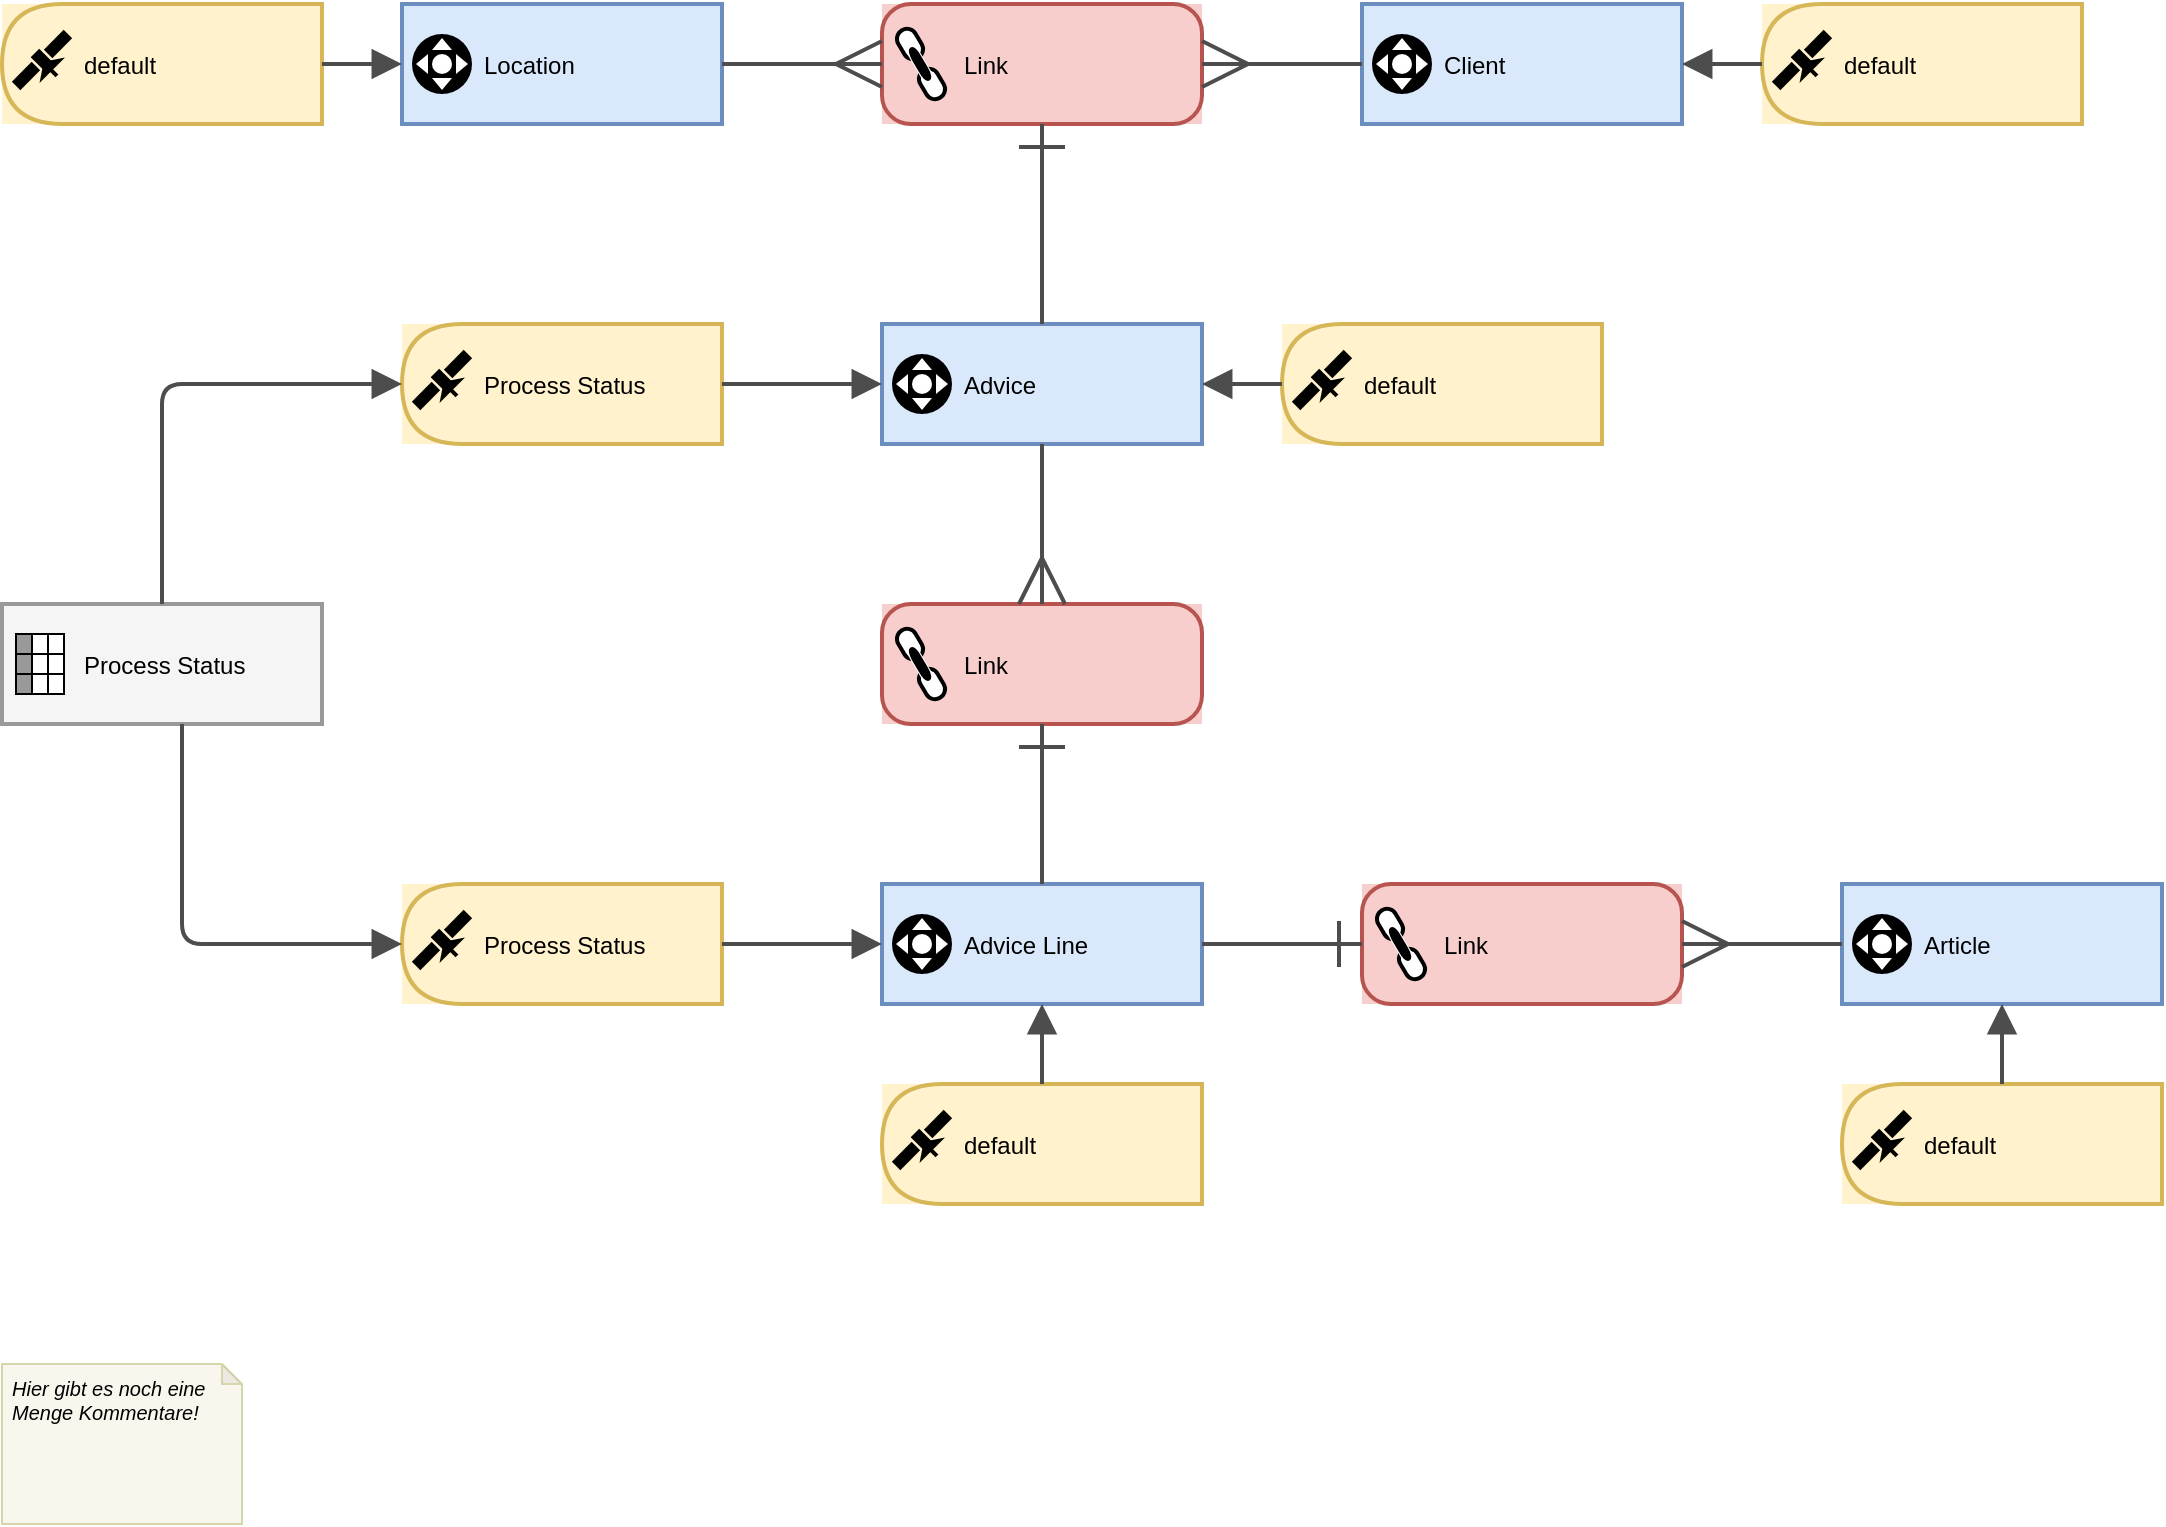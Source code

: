 <mxfile version="25.0.3">
  <diagram name="Seite-1" id="GdJKFYjglcCsdlnulnRX">
    <mxGraphModel dx="3413" dy="1394" grid="1" gridSize="10" guides="1" tooltips="1" connect="1" arrows="1" fold="1" page="1" pageScale="1" pageWidth="827" pageHeight="1169" math="0" shadow="0">
      <root>
        <mxCell id="0" />
        <mxCell id="1" parent="0" />
        <object label="default" btelligentShapeType="Satellite" btelligentLibrary="ELM" id="tnuW1UExQAtQYmTLPYoE-152">
          <mxCell style="group;verticalAlign=middle;align=left;spacingLeft=39;fillColor=#fff2cc;strokeColor=none;connectable=1;" parent="1" vertex="1" connectable="0">
            <mxGeometry x="-680" y="120" width="160" height="60" as="geometry" />
          </mxCell>
        </object>
        <object label="" ELM="Satellite" id="tnuW1UExQAtQYmTLPYoE-153">
          <mxCell style="shape=delay;whiteSpace=wrap;html=1;rotation=-180;fillColor=none;strokeColor=#d6b656;backgroundOutline=0;connectable=0;noLabel=1;fillOpacity=100;strokeWidth=2;editable=0;" parent="tnuW1UExQAtQYmTLPYoE-152" vertex="1">
            <mxGeometry width="160" height="60" as="geometry" />
          </mxCell>
        </object>
        <mxCell id="tnuW1UExQAtQYmTLPYoE-154" value="" style="group;rotation=-45;movable=0;resizable=0;rotatable=0;deletable=0;editable=0;locked=1;connectable=0;" parent="tnuW1UExQAtQYmTLPYoE-152" vertex="1" connectable="0">
          <mxGeometry x="4" y="22" width="36" height="16" as="geometry" />
        </mxCell>
        <mxCell id="tnuW1UExQAtQYmTLPYoE-155" value="" style="rounded=0;whiteSpace=wrap;html=1;strokeColor=none;fillColor=#000000;rotation=-45;movable=0;resizable=0;rotatable=0;deletable=0;editable=0;locked=1;connectable=0;" parent="tnuW1UExQAtQYmTLPYoE-154" vertex="1">
          <mxGeometry x="13" y="1" width="6" height="10" as="geometry" />
        </mxCell>
        <mxCell id="tnuW1UExQAtQYmTLPYoE-156" value="" style="rounded=0;whiteSpace=wrap;html=1;strokeColor=none;fillColor=#000000;rotation=-45;movable=0;resizable=0;rotatable=0;deletable=0;editable=0;locked=1;connectable=0;" parent="tnuW1UExQAtQYmTLPYoE-154" vertex="1">
          <mxGeometry x="17" y="-5" width="14" height="6" as="geometry" />
        </mxCell>
        <mxCell id="tnuW1UExQAtQYmTLPYoE-157" value="" style="rounded=0;whiteSpace=wrap;html=1;strokeColor=none;fillColor=#000000;rotation=-45;movable=0;resizable=0;rotatable=0;deletable=0;editable=0;locked=1;connectable=0;" parent="tnuW1UExQAtQYmTLPYoE-154" vertex="1">
          <mxGeometry x="1" y="11" width="14" height="6" as="geometry" />
        </mxCell>
        <mxCell id="tnuW1UExQAtQYmTLPYoE-158" value="" style="triangle;whiteSpace=wrap;html=1;strokeColor=none;fillColor=#000000;rotation=-135;movable=0;resizable=0;rotatable=0;deletable=0;editable=0;locked=1;connectable=0;" parent="tnuW1UExQAtQYmTLPYoE-154" vertex="1">
          <mxGeometry x="16" width="6" height="18" as="geometry" />
        </mxCell>
        <mxCell id="tnuW1UExQAtQYmTLPYoE-159" value="" style="rounded=0;whiteSpace=wrap;html=1;strokeColor=none;fillColor=#000000;rotation=-45;movable=0;resizable=0;rotatable=0;deletable=0;editable=0;locked=1;connectable=0;" parent="tnuW1UExQAtQYmTLPYoE-154" vertex="1">
          <mxGeometry x="20" y="8" width="2" height="7" as="geometry" />
        </mxCell>
        <object label="Location" btelligentShapeType="Hub" btelligentLibrary="ELM" id="tnuW1UExQAtQYmTLPYoE-160">
          <mxCell style="group;verticalAlign=middle;align=left;spacingLeft=39;fillColor=#dae8fc;strokeColor=#6c8ebf;connectable=1;" parent="1" vertex="1" connectable="0">
            <mxGeometry x="-480" y="120" width="160" height="60" as="geometry" />
          </mxCell>
        </object>
        <object label="" ELM="Hub" id="tnuW1UExQAtQYmTLPYoE-161">
          <mxCell style="rounded=0;whiteSpace=wrap;html=1;fillColor=none;strokeColor=#6c8ebf;strokeWidth=2;connectable=0;noLabel=1;editable=0;" parent="tnuW1UExQAtQYmTLPYoE-160" vertex="1">
            <mxGeometry width="160" height="60" as="geometry" />
          </mxCell>
        </object>
        <mxCell id="tnuW1UExQAtQYmTLPYoE-162" value="" style="group;movable=0;resizable=0;rotatable=0;deletable=0;editable=0;locked=1;connectable=0;" parent="tnuW1UExQAtQYmTLPYoE-160" vertex="1" connectable="0">
          <mxGeometry x="5" y="15" width="30" height="30" as="geometry" />
        </mxCell>
        <mxCell id="tnuW1UExQAtQYmTLPYoE-163" value="" style="verticalLabelPosition=bottom;verticalAlign=top;html=1;shape=mxgraph.flowchart.on-page_reference;strokeColor=none;fillColor=#000000;movable=0;resizable=0;rotatable=0;deletable=0;editable=0;locked=1;connectable=0;" parent="tnuW1UExQAtQYmTLPYoE-162" vertex="1">
          <mxGeometry width="30" height="30" as="geometry" />
        </mxCell>
        <mxCell id="tnuW1UExQAtQYmTLPYoE-164" value="" style="verticalLabelPosition=bottom;verticalAlign=top;html=1;shape=mxgraph.flowchart.on-page_reference;strokeColor=none;fillColor=#FFFFFF;movable=0;resizable=0;rotatable=0;deletable=0;editable=0;locked=1;connectable=0;" parent="tnuW1UExQAtQYmTLPYoE-162" vertex="1">
          <mxGeometry x="10" y="10" width="10" height="10" as="geometry" />
        </mxCell>
        <mxCell id="tnuW1UExQAtQYmTLPYoE-165" value="" style="triangle;whiteSpace=wrap;html=1;strokeColor=none;rounded=0;movable=0;resizable=0;rotatable=0;deletable=0;editable=0;locked=1;connectable=0;" parent="tnuW1UExQAtQYmTLPYoE-162" vertex="1">
          <mxGeometry x="22" y="10" width="6" height="10" as="geometry" />
        </mxCell>
        <mxCell id="tnuW1UExQAtQYmTLPYoE-166" value="" style="triangle;whiteSpace=wrap;html=1;rounded=0;rotation=-180;strokeColor=none;movable=0;resizable=0;rotatable=0;deletable=0;editable=0;locked=1;connectable=0;" parent="tnuW1UExQAtQYmTLPYoE-162" vertex="1">
          <mxGeometry x="2" y="10" width="6" height="10" as="geometry" />
        </mxCell>
        <mxCell id="tnuW1UExQAtQYmTLPYoE-167" value="" style="triangle;whiteSpace=wrap;html=1;rounded=0;rotation=90;strokeColor=none;movable=0;resizable=0;rotatable=0;deletable=0;editable=0;locked=1;connectable=0;" parent="tnuW1UExQAtQYmTLPYoE-162" vertex="1">
          <mxGeometry x="12" y="20" width="6" height="10" as="geometry" />
        </mxCell>
        <mxCell id="tnuW1UExQAtQYmTLPYoE-168" value="" style="triangle;whiteSpace=wrap;html=1;rounded=0;rotation=-90;strokeColor=none;movable=0;resizable=0;rotatable=0;deletable=0;editable=0;locked=1;connectable=0;" parent="tnuW1UExQAtQYmTLPYoE-162" vertex="1">
          <mxGeometry x="12" width="6" height="10" as="geometry" />
        </mxCell>
        <UserObject label="" btelligentShapeType="Sat-to-Hub" btelligentLibrary="ELM" id="tnuW1UExQAtQYmTLPYoE-169">
          <mxCell style="vsdxID=5;startArrow=none;endArrow=block;startSize=10;endSize=10;strokeColor=#4D4D4D;spacingTop=2;spacingBottom=2;spacingLeft=2;spacingRight=2;verticalAlign=middle;html=1;labelBackgroundColor=#FFFFFF;rounded=1;jumpStyle=arc;startFill=0;endFill=1;fontStyle=2;labelBorderColor=none;edgeStyle=orthogonalEdgeStyle;strokeWidth=2;" parent="1" source="tnuW1UExQAtQYmTLPYoE-152" target="tnuW1UExQAtQYmTLPYoE-160" edge="1">
            <mxGeometry relative="1" as="geometry">
              <mxPoint x="-270" y="80" as="sourcePoint" />
              <mxPoint x="-230" y="80" as="targetPoint" />
              <mxPoint as="offset" />
            </mxGeometry>
          </mxCell>
        </UserObject>
        <object label="default" btelligentShapeType="Satellite" btelligentLibrary="ELM" id="tnuW1UExQAtQYmTLPYoE-170">
          <mxCell style="group;verticalAlign=middle;align=left;spacingLeft=39;fillColor=#fff2cc;strokeColor=none;connectable=1;" parent="1" vertex="1" connectable="0">
            <mxGeometry x="200" y="120" width="160" height="60" as="geometry" />
          </mxCell>
        </object>
        <object label="" ELM="Satellite" id="tnuW1UExQAtQYmTLPYoE-171">
          <mxCell style="shape=delay;whiteSpace=wrap;html=1;rotation=-180;fillColor=none;strokeColor=#d6b656;backgroundOutline=0;connectable=0;noLabel=1;fillOpacity=100;strokeWidth=2;editable=0;" parent="tnuW1UExQAtQYmTLPYoE-170" vertex="1">
            <mxGeometry width="160" height="60" as="geometry" />
          </mxCell>
        </object>
        <mxCell id="tnuW1UExQAtQYmTLPYoE-172" value="" style="group;rotation=-45;movable=0;resizable=0;rotatable=0;deletable=0;editable=0;locked=1;connectable=0;" parent="tnuW1UExQAtQYmTLPYoE-170" vertex="1" connectable="0">
          <mxGeometry x="4" y="22" width="36" height="16" as="geometry" />
        </mxCell>
        <mxCell id="tnuW1UExQAtQYmTLPYoE-173" value="" style="rounded=0;whiteSpace=wrap;html=1;strokeColor=none;fillColor=#000000;rotation=-45;movable=0;resizable=0;rotatable=0;deletable=0;editable=0;locked=1;connectable=0;" parent="tnuW1UExQAtQYmTLPYoE-172" vertex="1">
          <mxGeometry x="13" y="1" width="6" height="10" as="geometry" />
        </mxCell>
        <mxCell id="tnuW1UExQAtQYmTLPYoE-174" value="" style="rounded=0;whiteSpace=wrap;html=1;strokeColor=none;fillColor=#000000;rotation=-45;movable=0;resizable=0;rotatable=0;deletable=0;editable=0;locked=1;connectable=0;" parent="tnuW1UExQAtQYmTLPYoE-172" vertex="1">
          <mxGeometry x="17" y="-5" width="14" height="6" as="geometry" />
        </mxCell>
        <mxCell id="tnuW1UExQAtQYmTLPYoE-175" value="" style="rounded=0;whiteSpace=wrap;html=1;strokeColor=none;fillColor=#000000;rotation=-45;movable=0;resizable=0;rotatable=0;deletable=0;editable=0;locked=1;connectable=0;" parent="tnuW1UExQAtQYmTLPYoE-172" vertex="1">
          <mxGeometry x="1" y="11" width="14" height="6" as="geometry" />
        </mxCell>
        <mxCell id="tnuW1UExQAtQYmTLPYoE-176" value="" style="triangle;whiteSpace=wrap;html=1;strokeColor=none;fillColor=#000000;rotation=-135;movable=0;resizable=0;rotatable=0;deletable=0;editable=0;locked=1;connectable=0;" parent="tnuW1UExQAtQYmTLPYoE-172" vertex="1">
          <mxGeometry x="16" width="6" height="18" as="geometry" />
        </mxCell>
        <mxCell id="tnuW1UExQAtQYmTLPYoE-177" value="" style="rounded=0;whiteSpace=wrap;html=1;strokeColor=none;fillColor=#000000;rotation=-45;movable=0;resizable=0;rotatable=0;deletable=0;editable=0;locked=1;connectable=0;" parent="tnuW1UExQAtQYmTLPYoE-172" vertex="1">
          <mxGeometry x="20" y="8" width="2" height="7" as="geometry" />
        </mxCell>
        <object label="Client" btelligentShapeType="Hub" btelligentLibrary="ELM" id="tnuW1UExQAtQYmTLPYoE-178">
          <mxCell style="group;verticalAlign=middle;align=left;spacingLeft=39;fillColor=#dae8fc;strokeColor=#6c8ebf;connectable=1;" parent="1" vertex="1" connectable="0">
            <mxGeometry y="120" width="160" height="60" as="geometry" />
          </mxCell>
        </object>
        <object label="" ELM="Hub" id="tnuW1UExQAtQYmTLPYoE-179">
          <mxCell style="rounded=0;whiteSpace=wrap;html=1;fillColor=none;strokeColor=#6c8ebf;strokeWidth=2;connectable=0;noLabel=1;editable=0;" parent="tnuW1UExQAtQYmTLPYoE-178" vertex="1">
            <mxGeometry width="160" height="60" as="geometry" />
          </mxCell>
        </object>
        <mxCell id="tnuW1UExQAtQYmTLPYoE-180" value="" style="group;movable=0;resizable=0;rotatable=0;deletable=0;editable=0;locked=1;connectable=0;" parent="tnuW1UExQAtQYmTLPYoE-178" vertex="1" connectable="0">
          <mxGeometry x="5" y="15" width="30" height="30" as="geometry" />
        </mxCell>
        <mxCell id="tnuW1UExQAtQYmTLPYoE-181" value="" style="verticalLabelPosition=bottom;verticalAlign=top;html=1;shape=mxgraph.flowchart.on-page_reference;strokeColor=none;fillColor=#000000;movable=0;resizable=0;rotatable=0;deletable=0;editable=0;locked=1;connectable=0;" parent="tnuW1UExQAtQYmTLPYoE-180" vertex="1">
          <mxGeometry width="30" height="30" as="geometry" />
        </mxCell>
        <mxCell id="tnuW1UExQAtQYmTLPYoE-182" value="" style="verticalLabelPosition=bottom;verticalAlign=top;html=1;shape=mxgraph.flowchart.on-page_reference;strokeColor=none;fillColor=#FFFFFF;movable=0;resizable=0;rotatable=0;deletable=0;editable=0;locked=1;connectable=0;" parent="tnuW1UExQAtQYmTLPYoE-180" vertex="1">
          <mxGeometry x="10" y="10" width="10" height="10" as="geometry" />
        </mxCell>
        <mxCell id="tnuW1UExQAtQYmTLPYoE-183" value="" style="triangle;whiteSpace=wrap;html=1;strokeColor=none;rounded=0;movable=0;resizable=0;rotatable=0;deletable=0;editable=0;locked=1;connectable=0;" parent="tnuW1UExQAtQYmTLPYoE-180" vertex="1">
          <mxGeometry x="22" y="10" width="6" height="10" as="geometry" />
        </mxCell>
        <mxCell id="tnuW1UExQAtQYmTLPYoE-184" value="" style="triangle;whiteSpace=wrap;html=1;rounded=0;rotation=-180;strokeColor=none;movable=0;resizable=0;rotatable=0;deletable=0;editable=0;locked=1;connectable=0;" parent="tnuW1UExQAtQYmTLPYoE-180" vertex="1">
          <mxGeometry x="2" y="10" width="6" height="10" as="geometry" />
        </mxCell>
        <mxCell id="tnuW1UExQAtQYmTLPYoE-185" value="" style="triangle;whiteSpace=wrap;html=1;rounded=0;rotation=90;strokeColor=none;movable=0;resizable=0;rotatable=0;deletable=0;editable=0;locked=1;connectable=0;" parent="tnuW1UExQAtQYmTLPYoE-180" vertex="1">
          <mxGeometry x="12" y="20" width="6" height="10" as="geometry" />
        </mxCell>
        <mxCell id="tnuW1UExQAtQYmTLPYoE-186" value="" style="triangle;whiteSpace=wrap;html=1;rounded=0;rotation=-90;strokeColor=none;movable=0;resizable=0;rotatable=0;deletable=0;editable=0;locked=1;connectable=0;" parent="tnuW1UExQAtQYmTLPYoE-180" vertex="1">
          <mxGeometry x="12" width="6" height="10" as="geometry" />
        </mxCell>
        <UserObject label="" btelligentShapeType="Sat-to-Hub" btelligentLibrary="ELM" id="tnuW1UExQAtQYmTLPYoE-187">
          <mxCell style="vsdxID=5;startArrow=none;endArrow=block;startSize=10;endSize=10;strokeColor=#4D4D4D;spacingTop=2;spacingBottom=2;spacingLeft=2;spacingRight=2;verticalAlign=middle;html=1;labelBackgroundColor=#FFFFFF;rounded=1;jumpStyle=arc;startFill=0;endFill=1;fontStyle=2;labelBorderColor=none;edgeStyle=orthogonalEdgeStyle;strokeWidth=2;" parent="1" source="tnuW1UExQAtQYmTLPYoE-170" target="tnuW1UExQAtQYmTLPYoE-178" edge="1">
            <mxGeometry relative="1" as="geometry">
              <mxPoint x="210" y="80" as="sourcePoint" />
              <mxPoint x="250" y="80" as="targetPoint" />
              <mxPoint as="offset" />
            </mxGeometry>
          </mxCell>
        </UserObject>
        <object label="Link" btelligentShapeType="Link" btelligentLibrary="ELM" id="tnuW1UExQAtQYmTLPYoE-188">
          <mxCell style="group;verticalAlign=middle;align=left;spacingLeft=39;fillColor=#f8cecc;strokeColor=none;connectable=1;" parent="1" vertex="1" connectable="0">
            <mxGeometry x="-240" y="120" width="160" height="60" as="geometry" />
          </mxCell>
        </object>
        <object label="" ELM="Link" id="tnuW1UExQAtQYmTLPYoE-189">
          <mxCell style="rounded=1;whiteSpace=wrap;html=1;fillColor=none;strokeColor=#b85450;strokeWidth=2;arcSize=24;noLabel=1;connectable=0;editable=0;" parent="tnuW1UExQAtQYmTLPYoE-188" vertex="1">
            <mxGeometry width="160" height="60" as="geometry" />
          </mxCell>
        </object>
        <mxCell id="tnuW1UExQAtQYmTLPYoE-190" value="" style="group;rotation=60;movable=0;resizable=0;rotatable=0;deletable=0;editable=0;locked=1;connectable=0;" parent="tnuW1UExQAtQYmTLPYoE-188" vertex="1" connectable="0">
          <mxGeometry y="25" width="38" height="10" as="geometry" />
        </mxCell>
        <mxCell id="tnuW1UExQAtQYmTLPYoE-191" value="" style="strokeWidth=2;html=1;shape=mxgraph.flowchart.terminator;whiteSpace=wrap;rotation=60;movable=0;resizable=0;rotatable=0;deletable=0;editable=0;locked=1;connectable=0;" parent="tnuW1UExQAtQYmTLPYoE-190" vertex="1">
          <mxGeometry x="6" y="-10" width="16" height="10" as="geometry" />
        </mxCell>
        <mxCell id="tnuW1UExQAtQYmTLPYoE-192" value="" style="strokeWidth=2;html=1;shape=mxgraph.flowchart.terminator;whiteSpace=wrap;rotation=60;movable=0;resizable=0;rotatable=0;deletable=0;editable=0;locked=1;connectable=0;" parent="tnuW1UExQAtQYmTLPYoE-190" vertex="1">
          <mxGeometry x="17" y="10" width="16" height="10" as="geometry" />
        </mxCell>
        <mxCell id="tnuW1UExQAtQYmTLPYoE-193" value="" style="verticalLabelPosition=bottom;verticalAlign=top;html=1;shape=mxgraph.basic.rect;fillColor2=none;strokeWidth=1;size=20;indent=5;fillColor=#FFFFFF;strokeColor=none;rotation=60;movable=0;resizable=0;rotatable=0;deletable=0;editable=0;locked=1;connectable=0;" parent="tnuW1UExQAtQYmTLPYoE-190" vertex="1">
          <mxGeometry x="9" y="2" width="20" height="6" as="geometry" />
        </mxCell>
        <mxCell id="tnuW1UExQAtQYmTLPYoE-194" value="" style="strokeWidth=3;html=1;shape=mxgraph.flowchart.terminator;whiteSpace=wrap;rotation=60;movable=0;resizable=0;rotatable=0;deletable=0;editable=0;locked=1;connectable=0;" parent="tnuW1UExQAtQYmTLPYoE-190" vertex="1">
          <mxGeometry x="11" y="4" width="16" height="2" as="geometry" />
        </mxCell>
        <object label="default" btelligentShapeType="Satellite" btelligentLibrary="ELM" id="tnuW1UExQAtQYmTLPYoE-195">
          <mxCell style="group;verticalAlign=middle;align=left;spacingLeft=39;fillColor=#fff2cc;strokeColor=none;connectable=1;" parent="1" vertex="1" connectable="0">
            <mxGeometry x="-40" y="280" width="160" height="60" as="geometry" />
          </mxCell>
        </object>
        <object label="" ELM="Satellite" id="tnuW1UExQAtQYmTLPYoE-196">
          <mxCell style="shape=delay;whiteSpace=wrap;html=1;rotation=-180;fillColor=none;strokeColor=#d6b656;backgroundOutline=0;connectable=0;noLabel=1;fillOpacity=100;strokeWidth=2;editable=0;" parent="tnuW1UExQAtQYmTLPYoE-195" vertex="1">
            <mxGeometry width="160" height="60" as="geometry" />
          </mxCell>
        </object>
        <mxCell id="tnuW1UExQAtQYmTLPYoE-197" value="" style="group;rotation=-45;movable=0;resizable=0;rotatable=0;deletable=0;editable=0;locked=1;connectable=0;" parent="tnuW1UExQAtQYmTLPYoE-195" vertex="1" connectable="0">
          <mxGeometry x="4" y="22" width="36" height="16" as="geometry" />
        </mxCell>
        <mxCell id="tnuW1UExQAtQYmTLPYoE-198" value="" style="rounded=0;whiteSpace=wrap;html=1;strokeColor=none;fillColor=#000000;rotation=-45;movable=0;resizable=0;rotatable=0;deletable=0;editable=0;locked=1;connectable=0;" parent="tnuW1UExQAtQYmTLPYoE-197" vertex="1">
          <mxGeometry x="13" y="1" width="6" height="10" as="geometry" />
        </mxCell>
        <mxCell id="tnuW1UExQAtQYmTLPYoE-199" value="" style="rounded=0;whiteSpace=wrap;html=1;strokeColor=none;fillColor=#000000;rotation=-45;movable=0;resizable=0;rotatable=0;deletable=0;editable=0;locked=1;connectable=0;" parent="tnuW1UExQAtQYmTLPYoE-197" vertex="1">
          <mxGeometry x="17" y="-5" width="14" height="6" as="geometry" />
        </mxCell>
        <mxCell id="tnuW1UExQAtQYmTLPYoE-200" value="" style="rounded=0;whiteSpace=wrap;html=1;strokeColor=none;fillColor=#000000;rotation=-45;movable=0;resizable=0;rotatable=0;deletable=0;editable=0;locked=1;connectable=0;" parent="tnuW1UExQAtQYmTLPYoE-197" vertex="1">
          <mxGeometry x="1" y="11" width="14" height="6" as="geometry" />
        </mxCell>
        <mxCell id="tnuW1UExQAtQYmTLPYoE-201" value="" style="triangle;whiteSpace=wrap;html=1;strokeColor=none;fillColor=#000000;rotation=-135;movable=0;resizable=0;rotatable=0;deletable=0;editable=0;locked=1;connectable=0;" parent="tnuW1UExQAtQYmTLPYoE-197" vertex="1">
          <mxGeometry x="16" width="6" height="18" as="geometry" />
        </mxCell>
        <mxCell id="tnuW1UExQAtQYmTLPYoE-202" value="" style="rounded=0;whiteSpace=wrap;html=1;strokeColor=none;fillColor=#000000;rotation=-45;movable=0;resizable=0;rotatable=0;deletable=0;editable=0;locked=1;connectable=0;" parent="tnuW1UExQAtQYmTLPYoE-197" vertex="1">
          <mxGeometry x="20" y="8" width="2" height="7" as="geometry" />
        </mxCell>
        <object label="Advice" btelligentShapeType="Hub" btelligentLibrary="ELM" id="tnuW1UExQAtQYmTLPYoE-203">
          <mxCell style="group;verticalAlign=middle;align=left;spacingLeft=39;fillColor=#dae8fc;strokeColor=#6c8ebf;connectable=1;" parent="1" vertex="1" connectable="0">
            <mxGeometry x="-240" y="280" width="160" height="60" as="geometry" />
          </mxCell>
        </object>
        <object label="" ELM="Hub" id="tnuW1UExQAtQYmTLPYoE-204">
          <mxCell style="rounded=0;whiteSpace=wrap;html=1;fillColor=none;strokeColor=#6c8ebf;strokeWidth=2;connectable=0;noLabel=1;editable=0;" parent="tnuW1UExQAtQYmTLPYoE-203" vertex="1">
            <mxGeometry width="160" height="60" as="geometry" />
          </mxCell>
        </object>
        <mxCell id="tnuW1UExQAtQYmTLPYoE-205" value="" style="group;movable=0;resizable=0;rotatable=0;deletable=0;editable=0;locked=1;connectable=0;" parent="tnuW1UExQAtQYmTLPYoE-203" vertex="1" connectable="0">
          <mxGeometry x="5" y="15" width="30" height="30" as="geometry" />
        </mxCell>
        <mxCell id="tnuW1UExQAtQYmTLPYoE-206" value="" style="verticalLabelPosition=bottom;verticalAlign=top;html=1;shape=mxgraph.flowchart.on-page_reference;strokeColor=none;fillColor=#000000;movable=0;resizable=0;rotatable=0;deletable=0;editable=0;locked=1;connectable=0;" parent="tnuW1UExQAtQYmTLPYoE-205" vertex="1">
          <mxGeometry width="30" height="30" as="geometry" />
        </mxCell>
        <mxCell id="tnuW1UExQAtQYmTLPYoE-207" value="" style="verticalLabelPosition=bottom;verticalAlign=top;html=1;shape=mxgraph.flowchart.on-page_reference;strokeColor=none;fillColor=#FFFFFF;movable=0;resizable=0;rotatable=0;deletable=0;editable=0;locked=1;connectable=0;" parent="tnuW1UExQAtQYmTLPYoE-205" vertex="1">
          <mxGeometry x="10" y="10" width="10" height="10" as="geometry" />
        </mxCell>
        <mxCell id="tnuW1UExQAtQYmTLPYoE-208" value="" style="triangle;whiteSpace=wrap;html=1;strokeColor=none;rounded=0;movable=0;resizable=0;rotatable=0;deletable=0;editable=0;locked=1;connectable=0;" parent="tnuW1UExQAtQYmTLPYoE-205" vertex="1">
          <mxGeometry x="22" y="10" width="6" height="10" as="geometry" />
        </mxCell>
        <mxCell id="tnuW1UExQAtQYmTLPYoE-209" value="" style="triangle;whiteSpace=wrap;html=1;rounded=0;rotation=-180;strokeColor=none;movable=0;resizable=0;rotatable=0;deletable=0;editable=0;locked=1;connectable=0;" parent="tnuW1UExQAtQYmTLPYoE-205" vertex="1">
          <mxGeometry x="2" y="10" width="6" height="10" as="geometry" />
        </mxCell>
        <mxCell id="tnuW1UExQAtQYmTLPYoE-210" value="" style="triangle;whiteSpace=wrap;html=1;rounded=0;rotation=90;strokeColor=none;movable=0;resizable=0;rotatable=0;deletable=0;editable=0;locked=1;connectable=0;" parent="tnuW1UExQAtQYmTLPYoE-205" vertex="1">
          <mxGeometry x="12" y="20" width="6" height="10" as="geometry" />
        </mxCell>
        <mxCell id="tnuW1UExQAtQYmTLPYoE-211" value="" style="triangle;whiteSpace=wrap;html=1;rounded=0;rotation=-90;strokeColor=none;movable=0;resizable=0;rotatable=0;deletable=0;editable=0;locked=1;connectable=0;" parent="tnuW1UExQAtQYmTLPYoE-205" vertex="1">
          <mxGeometry x="12" width="6" height="10" as="geometry" />
        </mxCell>
        <UserObject label="" btelligentShapeType="Sat-to-Hub" btelligentLibrary="ELM" id="tnuW1UExQAtQYmTLPYoE-212">
          <mxCell style="vsdxID=5;startArrow=none;endArrow=block;startSize=10;endSize=10;strokeColor=#4D4D4D;spacingTop=2;spacingBottom=2;spacingLeft=2;spacingRight=2;verticalAlign=middle;html=1;labelBackgroundColor=#FFFFFF;rounded=1;jumpStyle=arc;startFill=0;endFill=1;fontStyle=2;labelBorderColor=none;edgeStyle=orthogonalEdgeStyle;strokeWidth=2;" parent="1" source="tnuW1UExQAtQYmTLPYoE-195" target="tnuW1UExQAtQYmTLPYoE-203" edge="1">
            <mxGeometry relative="1" as="geometry">
              <mxPoint x="-30" y="240" as="sourcePoint" />
              <mxPoint x="10" y="240" as="targetPoint" />
              <mxPoint as="offset" />
            </mxGeometry>
          </mxCell>
        </UserObject>
        <object label="" btelligentShapeType="Hub-to-Link-1" btelligentLibrary="ELM" id="tnuW1UExQAtQYmTLPYoE-213">
          <mxCell style="endArrow=ERone;html=1;rounded=1;endSize=20;endFill=0;edgeStyle=orthogonalEdgeStyle;strokeWidth=2;strokeColor=#4D4D4D;" parent="1" source="tnuW1UExQAtQYmTLPYoE-203" target="tnuW1UExQAtQYmTLPYoE-188" edge="1">
            <mxGeometry width="50" height="50" relative="1" as="geometry">
              <mxPoint x="-270" y="140" as="sourcePoint" />
              <mxPoint x="-270" y="80" as="targetPoint" />
            </mxGeometry>
          </mxCell>
        </object>
        <object label="" btelligentShapeType="Hub-to-Link-N" btelligentLibrary="ELM" id="tnuW1UExQAtQYmTLPYoE-214">
          <mxCell style="endArrow=ERmany;html=1;rounded=1;endSize=20;endFill=0;edgeStyle=orthogonalEdgeStyle;curved=0;strokeWidth=2;strokeColor=#4D4D4D;" parent="1" source="tnuW1UExQAtQYmTLPYoE-178" target="tnuW1UExQAtQYmTLPYoE-188" edge="1">
            <mxGeometry width="50" height="50" relative="1" as="geometry">
              <mxPoint x="-350" y="160" as="sourcePoint" />
              <mxPoint x="-230" y="160" as="targetPoint" />
            </mxGeometry>
          </mxCell>
        </object>
        <object label="default" btelligentShapeType="Satellite" btelligentLibrary="ELM" id="tnuW1UExQAtQYmTLPYoE-215">
          <mxCell style="group;verticalAlign=middle;align=left;spacingLeft=39;fillColor=#fff2cc;strokeColor=none;connectable=1;" parent="1" vertex="1" connectable="0">
            <mxGeometry x="-240" y="660" width="160" height="60" as="geometry" />
          </mxCell>
        </object>
        <object label="" ELM="Satellite" id="tnuW1UExQAtQYmTLPYoE-216">
          <mxCell style="shape=delay;whiteSpace=wrap;html=1;rotation=-180;fillColor=none;strokeColor=#d6b656;backgroundOutline=0;connectable=0;noLabel=1;fillOpacity=100;strokeWidth=2;editable=0;" parent="tnuW1UExQAtQYmTLPYoE-215" vertex="1">
            <mxGeometry width="160" height="60" as="geometry" />
          </mxCell>
        </object>
        <mxCell id="tnuW1UExQAtQYmTLPYoE-217" value="" style="group;rotation=-45;movable=0;resizable=0;rotatable=0;deletable=0;editable=0;locked=1;connectable=0;" parent="tnuW1UExQAtQYmTLPYoE-215" vertex="1" connectable="0">
          <mxGeometry x="4" y="22" width="36" height="16" as="geometry" />
        </mxCell>
        <mxCell id="tnuW1UExQAtQYmTLPYoE-218" value="" style="rounded=0;whiteSpace=wrap;html=1;strokeColor=none;fillColor=#000000;rotation=-45;movable=0;resizable=0;rotatable=0;deletable=0;editable=0;locked=1;connectable=0;" parent="tnuW1UExQAtQYmTLPYoE-217" vertex="1">
          <mxGeometry x="13" y="1" width="6" height="10" as="geometry" />
        </mxCell>
        <mxCell id="tnuW1UExQAtQYmTLPYoE-219" value="" style="rounded=0;whiteSpace=wrap;html=1;strokeColor=none;fillColor=#000000;rotation=-45;movable=0;resizable=0;rotatable=0;deletable=0;editable=0;locked=1;connectable=0;" parent="tnuW1UExQAtQYmTLPYoE-217" vertex="1">
          <mxGeometry x="17" y="-5" width="14" height="6" as="geometry" />
        </mxCell>
        <mxCell id="tnuW1UExQAtQYmTLPYoE-220" value="" style="rounded=0;whiteSpace=wrap;html=1;strokeColor=none;fillColor=#000000;rotation=-45;movable=0;resizable=0;rotatable=0;deletable=0;editable=0;locked=1;connectable=0;" parent="tnuW1UExQAtQYmTLPYoE-217" vertex="1">
          <mxGeometry x="1" y="11" width="14" height="6" as="geometry" />
        </mxCell>
        <mxCell id="tnuW1UExQAtQYmTLPYoE-221" value="" style="triangle;whiteSpace=wrap;html=1;strokeColor=none;fillColor=#000000;rotation=-135;movable=0;resizable=0;rotatable=0;deletable=0;editable=0;locked=1;connectable=0;" parent="tnuW1UExQAtQYmTLPYoE-217" vertex="1">
          <mxGeometry x="16" width="6" height="18" as="geometry" />
        </mxCell>
        <mxCell id="tnuW1UExQAtQYmTLPYoE-222" value="" style="rounded=0;whiteSpace=wrap;html=1;strokeColor=none;fillColor=#000000;rotation=-45;movable=0;resizable=0;rotatable=0;deletable=0;editable=0;locked=1;connectable=0;" parent="tnuW1UExQAtQYmTLPYoE-217" vertex="1">
          <mxGeometry x="20" y="8" width="2" height="7" as="geometry" />
        </mxCell>
        <object label="Advice Line" btelligentShapeType="Hub" btelligentLibrary="ELM" id="tnuW1UExQAtQYmTLPYoE-223">
          <mxCell style="group;verticalAlign=middle;align=left;spacingLeft=39;fillColor=#dae8fc;strokeColor=#6c8ebf;connectable=1;" parent="1" vertex="1" connectable="0">
            <mxGeometry x="-240" y="560" width="160" height="60" as="geometry" />
          </mxCell>
        </object>
        <object label="" ELM="Hub" id="tnuW1UExQAtQYmTLPYoE-224">
          <mxCell style="rounded=0;whiteSpace=wrap;html=1;fillColor=none;strokeColor=#6c8ebf;strokeWidth=2;connectable=0;noLabel=1;editable=0;" parent="tnuW1UExQAtQYmTLPYoE-223" vertex="1">
            <mxGeometry width="160" height="60" as="geometry" />
          </mxCell>
        </object>
        <mxCell id="tnuW1UExQAtQYmTLPYoE-225" value="" style="group;movable=0;resizable=0;rotatable=0;deletable=0;editable=0;locked=1;connectable=0;" parent="tnuW1UExQAtQYmTLPYoE-223" vertex="1" connectable="0">
          <mxGeometry x="5" y="15" width="30" height="30" as="geometry" />
        </mxCell>
        <mxCell id="tnuW1UExQAtQYmTLPYoE-226" value="" style="verticalLabelPosition=bottom;verticalAlign=top;html=1;shape=mxgraph.flowchart.on-page_reference;strokeColor=none;fillColor=#000000;movable=0;resizable=0;rotatable=0;deletable=0;editable=0;locked=1;connectable=0;" parent="tnuW1UExQAtQYmTLPYoE-225" vertex="1">
          <mxGeometry width="30" height="30" as="geometry" />
        </mxCell>
        <mxCell id="tnuW1UExQAtQYmTLPYoE-227" value="" style="verticalLabelPosition=bottom;verticalAlign=top;html=1;shape=mxgraph.flowchart.on-page_reference;strokeColor=none;fillColor=#FFFFFF;movable=0;resizable=0;rotatable=0;deletable=0;editable=0;locked=1;connectable=0;" parent="tnuW1UExQAtQYmTLPYoE-225" vertex="1">
          <mxGeometry x="10" y="10" width="10" height="10" as="geometry" />
        </mxCell>
        <mxCell id="tnuW1UExQAtQYmTLPYoE-228" value="" style="triangle;whiteSpace=wrap;html=1;strokeColor=none;rounded=0;movable=0;resizable=0;rotatable=0;deletable=0;editable=0;locked=1;connectable=0;" parent="tnuW1UExQAtQYmTLPYoE-225" vertex="1">
          <mxGeometry x="22" y="10" width="6" height="10" as="geometry" />
        </mxCell>
        <mxCell id="tnuW1UExQAtQYmTLPYoE-229" value="" style="triangle;whiteSpace=wrap;html=1;rounded=0;rotation=-180;strokeColor=none;movable=0;resizable=0;rotatable=0;deletable=0;editable=0;locked=1;connectable=0;" parent="tnuW1UExQAtQYmTLPYoE-225" vertex="1">
          <mxGeometry x="2" y="10" width="6" height="10" as="geometry" />
        </mxCell>
        <mxCell id="tnuW1UExQAtQYmTLPYoE-230" value="" style="triangle;whiteSpace=wrap;html=1;rounded=0;rotation=90;strokeColor=none;movable=0;resizable=0;rotatable=0;deletable=0;editable=0;locked=1;connectable=0;" parent="tnuW1UExQAtQYmTLPYoE-225" vertex="1">
          <mxGeometry x="12" y="20" width="6" height="10" as="geometry" />
        </mxCell>
        <mxCell id="tnuW1UExQAtQYmTLPYoE-231" value="" style="triangle;whiteSpace=wrap;html=1;rounded=0;rotation=-90;strokeColor=none;movable=0;resizable=0;rotatable=0;deletable=0;editable=0;locked=1;connectable=0;" parent="tnuW1UExQAtQYmTLPYoE-225" vertex="1">
          <mxGeometry x="12" width="6" height="10" as="geometry" />
        </mxCell>
        <UserObject label="" btelligentShapeType="Sat-to-Hub" btelligentLibrary="ELM" id="tnuW1UExQAtQYmTLPYoE-232">
          <mxCell style="vsdxID=5;startArrow=none;endArrow=block;startSize=10;endSize=10;strokeColor=#4D4D4D;spacingTop=2;spacingBottom=2;spacingLeft=2;spacingRight=2;verticalAlign=middle;html=1;labelBackgroundColor=#FFFFFF;rounded=1;jumpStyle=arc;startFill=0;endFill=1;fontStyle=2;labelBorderColor=none;edgeStyle=orthogonalEdgeStyle;strokeWidth=2;" parent="1" source="tnuW1UExQAtQYmTLPYoE-215" target="tnuW1UExQAtQYmTLPYoE-223" edge="1">
            <mxGeometry relative="1" as="geometry">
              <mxPoint x="-30" y="520" as="sourcePoint" />
              <mxPoint x="10" y="520" as="targetPoint" />
              <mxPoint as="offset" />
            </mxGeometry>
          </mxCell>
        </UserObject>
        <object label="Link" btelligentShapeType="Link" btelligentLibrary="ELM" id="tnuW1UExQAtQYmTLPYoE-233">
          <mxCell style="group;verticalAlign=middle;align=left;spacingLeft=39;fillColor=#f8cecc;strokeColor=none;connectable=1;" parent="1" vertex="1" connectable="0">
            <mxGeometry x="-240" y="420" width="160" height="60" as="geometry" />
          </mxCell>
        </object>
        <object label="" ELM="Link" id="tnuW1UExQAtQYmTLPYoE-234">
          <mxCell style="rounded=1;whiteSpace=wrap;html=1;fillColor=none;strokeColor=#b85450;strokeWidth=2;arcSize=24;noLabel=1;connectable=0;editable=0;" parent="tnuW1UExQAtQYmTLPYoE-233" vertex="1">
            <mxGeometry width="160" height="60" as="geometry" />
          </mxCell>
        </object>
        <mxCell id="tnuW1UExQAtQYmTLPYoE-235" value="" style="group;rotation=60;movable=0;resizable=0;rotatable=0;deletable=0;editable=0;locked=1;connectable=0;" parent="tnuW1UExQAtQYmTLPYoE-233" vertex="1" connectable="0">
          <mxGeometry y="25" width="38" height="10" as="geometry" />
        </mxCell>
        <mxCell id="tnuW1UExQAtQYmTLPYoE-236" value="" style="strokeWidth=2;html=1;shape=mxgraph.flowchart.terminator;whiteSpace=wrap;rotation=60;movable=0;resizable=0;rotatable=0;deletable=0;editable=0;locked=1;connectable=0;" parent="tnuW1UExQAtQYmTLPYoE-235" vertex="1">
          <mxGeometry x="6" y="-10" width="16" height="10" as="geometry" />
        </mxCell>
        <mxCell id="tnuW1UExQAtQYmTLPYoE-237" value="" style="strokeWidth=2;html=1;shape=mxgraph.flowchart.terminator;whiteSpace=wrap;rotation=60;movable=0;resizable=0;rotatable=0;deletable=0;editable=0;locked=1;connectable=0;" parent="tnuW1UExQAtQYmTLPYoE-235" vertex="1">
          <mxGeometry x="17" y="10" width="16" height="10" as="geometry" />
        </mxCell>
        <mxCell id="tnuW1UExQAtQYmTLPYoE-238" value="" style="verticalLabelPosition=bottom;verticalAlign=top;html=1;shape=mxgraph.basic.rect;fillColor2=none;strokeWidth=1;size=20;indent=5;fillColor=#FFFFFF;strokeColor=none;rotation=60;movable=0;resizable=0;rotatable=0;deletable=0;editable=0;locked=1;connectable=0;" parent="tnuW1UExQAtQYmTLPYoE-235" vertex="1">
          <mxGeometry x="9" y="2" width="20" height="6" as="geometry" />
        </mxCell>
        <mxCell id="tnuW1UExQAtQYmTLPYoE-239" value="" style="strokeWidth=3;html=1;shape=mxgraph.flowchart.terminator;whiteSpace=wrap;rotation=60;movable=0;resizable=0;rotatable=0;deletable=0;editable=0;locked=1;connectable=0;" parent="tnuW1UExQAtQYmTLPYoE-235" vertex="1">
          <mxGeometry x="11" y="4" width="16" height="2" as="geometry" />
        </mxCell>
        <object label="" btelligentShapeType="Hub-to-Link-N" btelligentLibrary="ELM" id="tnuW1UExQAtQYmTLPYoE-240">
          <mxCell style="endArrow=ERmany;html=1;rounded=1;endSize=20;endFill=0;edgeStyle=orthogonalEdgeStyle;curved=0;strokeWidth=2;strokeColor=#4D4D4D;" parent="1" source="tnuW1UExQAtQYmTLPYoE-203" target="tnuW1UExQAtQYmTLPYoE-233" edge="1">
            <mxGeometry width="50" height="50" relative="1" as="geometry">
              <mxPoint x="-270" y="470" as="sourcePoint" />
              <mxPoint x="-270" y="530" as="targetPoint" />
            </mxGeometry>
          </mxCell>
        </object>
        <object label="" btelligentShapeType="Hub-to-Link-1" btelligentLibrary="ELM" id="tnuW1UExQAtQYmTLPYoE-241">
          <mxCell style="endArrow=ERone;html=1;rounded=1;endSize=20;endFill=0;edgeStyle=orthogonalEdgeStyle;strokeWidth=2;strokeColor=#4D4D4D;" parent="1" source="tnuW1UExQAtQYmTLPYoE-223" target="tnuW1UExQAtQYmTLPYoE-233" edge="1">
            <mxGeometry width="50" height="50" relative="1" as="geometry">
              <mxPoint x="-270" y="530" as="sourcePoint" />
              <mxPoint x="-270" y="470" as="targetPoint" />
            </mxGeometry>
          </mxCell>
        </object>
        <object label="default" btelligentShapeType="Satellite" btelligentLibrary="ELM" id="tnuW1UExQAtQYmTLPYoE-242">
          <mxCell style="group;verticalAlign=middle;align=left;spacingLeft=39;fillColor=#fff2cc;strokeColor=none;connectable=1;" parent="1" vertex="1" connectable="0">
            <mxGeometry x="240" y="660" width="160" height="60" as="geometry" />
          </mxCell>
        </object>
        <object label="" ELM="Satellite" id="tnuW1UExQAtQYmTLPYoE-243">
          <mxCell style="shape=delay;whiteSpace=wrap;html=1;rotation=-180;fillColor=none;strokeColor=#d6b656;backgroundOutline=0;connectable=0;noLabel=1;fillOpacity=100;strokeWidth=2;editable=0;" parent="tnuW1UExQAtQYmTLPYoE-242" vertex="1">
            <mxGeometry width="160" height="60" as="geometry" />
          </mxCell>
        </object>
        <mxCell id="tnuW1UExQAtQYmTLPYoE-244" value="" style="group;rotation=-45;movable=0;resizable=0;rotatable=0;deletable=0;editable=0;locked=1;connectable=0;" parent="tnuW1UExQAtQYmTLPYoE-242" vertex="1" connectable="0">
          <mxGeometry x="4" y="22" width="36" height="16" as="geometry" />
        </mxCell>
        <mxCell id="tnuW1UExQAtQYmTLPYoE-245" value="" style="rounded=0;whiteSpace=wrap;html=1;strokeColor=none;fillColor=#000000;rotation=-45;movable=0;resizable=0;rotatable=0;deletable=0;editable=0;locked=1;connectable=0;" parent="tnuW1UExQAtQYmTLPYoE-244" vertex="1">
          <mxGeometry x="13" y="1" width="6" height="10" as="geometry" />
        </mxCell>
        <mxCell id="tnuW1UExQAtQYmTLPYoE-246" value="" style="rounded=0;whiteSpace=wrap;html=1;strokeColor=none;fillColor=#000000;rotation=-45;movable=0;resizable=0;rotatable=0;deletable=0;editable=0;locked=1;connectable=0;" parent="tnuW1UExQAtQYmTLPYoE-244" vertex="1">
          <mxGeometry x="17" y="-5" width="14" height="6" as="geometry" />
        </mxCell>
        <mxCell id="tnuW1UExQAtQYmTLPYoE-247" value="" style="rounded=0;whiteSpace=wrap;html=1;strokeColor=none;fillColor=#000000;rotation=-45;movable=0;resizable=0;rotatable=0;deletable=0;editable=0;locked=1;connectable=0;" parent="tnuW1UExQAtQYmTLPYoE-244" vertex="1">
          <mxGeometry x="1" y="11" width="14" height="6" as="geometry" />
        </mxCell>
        <mxCell id="tnuW1UExQAtQYmTLPYoE-248" value="" style="triangle;whiteSpace=wrap;html=1;strokeColor=none;fillColor=#000000;rotation=-135;movable=0;resizable=0;rotatable=0;deletable=0;editable=0;locked=1;connectable=0;" parent="tnuW1UExQAtQYmTLPYoE-244" vertex="1">
          <mxGeometry x="16" width="6" height="18" as="geometry" />
        </mxCell>
        <mxCell id="tnuW1UExQAtQYmTLPYoE-249" value="" style="rounded=0;whiteSpace=wrap;html=1;strokeColor=none;fillColor=#000000;rotation=-45;movable=0;resizable=0;rotatable=0;deletable=0;editable=0;locked=1;connectable=0;" parent="tnuW1UExQAtQYmTLPYoE-244" vertex="1">
          <mxGeometry x="20" y="8" width="2" height="7" as="geometry" />
        </mxCell>
        <object label="Article" btelligentShapeType="Hub" btelligentLibrary="ELM" id="tnuW1UExQAtQYmTLPYoE-250">
          <mxCell style="group;verticalAlign=middle;align=left;spacingLeft=39;fillColor=#dae8fc;strokeColor=#6c8ebf;connectable=1;" parent="1" vertex="1" connectable="0">
            <mxGeometry x="240" y="560" width="160" height="60" as="geometry" />
          </mxCell>
        </object>
        <object label="" ELM="Hub" id="tnuW1UExQAtQYmTLPYoE-251">
          <mxCell style="rounded=0;whiteSpace=wrap;html=1;fillColor=none;strokeColor=#6c8ebf;strokeWidth=2;connectable=0;noLabel=1;editable=0;" parent="tnuW1UExQAtQYmTLPYoE-250" vertex="1">
            <mxGeometry width="160" height="60" as="geometry" />
          </mxCell>
        </object>
        <mxCell id="tnuW1UExQAtQYmTLPYoE-252" value="" style="group;movable=0;resizable=0;rotatable=0;deletable=0;editable=0;locked=1;connectable=0;" parent="tnuW1UExQAtQYmTLPYoE-250" vertex="1" connectable="0">
          <mxGeometry x="5" y="15" width="30" height="30" as="geometry" />
        </mxCell>
        <mxCell id="tnuW1UExQAtQYmTLPYoE-253" value="" style="verticalLabelPosition=bottom;verticalAlign=top;html=1;shape=mxgraph.flowchart.on-page_reference;strokeColor=none;fillColor=#000000;movable=0;resizable=0;rotatable=0;deletable=0;editable=0;locked=1;connectable=0;" parent="tnuW1UExQAtQYmTLPYoE-252" vertex="1">
          <mxGeometry width="30" height="30" as="geometry" />
        </mxCell>
        <mxCell id="tnuW1UExQAtQYmTLPYoE-254" value="" style="verticalLabelPosition=bottom;verticalAlign=top;html=1;shape=mxgraph.flowchart.on-page_reference;strokeColor=none;fillColor=#FFFFFF;movable=0;resizable=0;rotatable=0;deletable=0;editable=0;locked=1;connectable=0;" parent="tnuW1UExQAtQYmTLPYoE-252" vertex="1">
          <mxGeometry x="10" y="10" width="10" height="10" as="geometry" />
        </mxCell>
        <mxCell id="tnuW1UExQAtQYmTLPYoE-255" value="" style="triangle;whiteSpace=wrap;html=1;strokeColor=none;rounded=0;movable=0;resizable=0;rotatable=0;deletable=0;editable=0;locked=1;connectable=0;" parent="tnuW1UExQAtQYmTLPYoE-252" vertex="1">
          <mxGeometry x="22" y="10" width="6" height="10" as="geometry" />
        </mxCell>
        <mxCell id="tnuW1UExQAtQYmTLPYoE-256" value="" style="triangle;whiteSpace=wrap;html=1;rounded=0;rotation=-180;strokeColor=none;movable=0;resizable=0;rotatable=0;deletable=0;editable=0;locked=1;connectable=0;" parent="tnuW1UExQAtQYmTLPYoE-252" vertex="1">
          <mxGeometry x="2" y="10" width="6" height="10" as="geometry" />
        </mxCell>
        <mxCell id="tnuW1UExQAtQYmTLPYoE-257" value="" style="triangle;whiteSpace=wrap;html=1;rounded=0;rotation=90;strokeColor=none;movable=0;resizable=0;rotatable=0;deletable=0;editable=0;locked=1;connectable=0;" parent="tnuW1UExQAtQYmTLPYoE-252" vertex="1">
          <mxGeometry x="12" y="20" width="6" height="10" as="geometry" />
        </mxCell>
        <mxCell id="tnuW1UExQAtQYmTLPYoE-258" value="" style="triangle;whiteSpace=wrap;html=1;rounded=0;rotation=-90;strokeColor=none;movable=0;resizable=0;rotatable=0;deletable=0;editable=0;locked=1;connectable=0;" parent="tnuW1UExQAtQYmTLPYoE-252" vertex="1">
          <mxGeometry x="12" width="6" height="10" as="geometry" />
        </mxCell>
        <UserObject label="" btelligentShapeType="Sat-to-Hub" btelligentLibrary="ELM" id="tnuW1UExQAtQYmTLPYoE-259">
          <mxCell style="vsdxID=5;startArrow=none;endArrow=block;startSize=10;endSize=10;strokeColor=#4D4D4D;spacingTop=2;spacingBottom=2;spacingLeft=2;spacingRight=2;verticalAlign=middle;html=1;labelBackgroundColor=#FFFFFF;rounded=1;jumpStyle=arc;startFill=0;endFill=1;fontStyle=2;labelBorderColor=none;edgeStyle=orthogonalEdgeStyle;strokeWidth=2;" parent="1" source="tnuW1UExQAtQYmTLPYoE-242" target="tnuW1UExQAtQYmTLPYoE-250" edge="1">
            <mxGeometry relative="1" as="geometry">
              <mxPoint x="450" y="520" as="sourcePoint" />
              <mxPoint x="490" y="520" as="targetPoint" />
              <mxPoint as="offset" />
            </mxGeometry>
          </mxCell>
        </UserObject>
        <object label="Link" btelligentShapeType="Link" btelligentLibrary="ELM" id="tnuW1UExQAtQYmTLPYoE-260">
          <mxCell style="group;verticalAlign=middle;align=left;spacingLeft=39;fillColor=#f8cecc;strokeColor=none;connectable=1;" parent="1" vertex="1" connectable="0">
            <mxGeometry y="560" width="160" height="60" as="geometry" />
          </mxCell>
        </object>
        <object label="" ELM="Link" id="tnuW1UExQAtQYmTLPYoE-261">
          <mxCell style="rounded=1;whiteSpace=wrap;html=1;fillColor=none;strokeColor=#b85450;strokeWidth=2;arcSize=24;noLabel=1;connectable=0;editable=0;" parent="tnuW1UExQAtQYmTLPYoE-260" vertex="1">
            <mxGeometry width="160" height="60" as="geometry" />
          </mxCell>
        </object>
        <mxCell id="tnuW1UExQAtQYmTLPYoE-262" value="" style="group;rotation=60;movable=0;resizable=0;rotatable=0;deletable=0;editable=0;locked=1;connectable=0;" parent="tnuW1UExQAtQYmTLPYoE-260" vertex="1" connectable="0">
          <mxGeometry y="25" width="38" height="10" as="geometry" />
        </mxCell>
        <mxCell id="tnuW1UExQAtQYmTLPYoE-263" value="" style="strokeWidth=2;html=1;shape=mxgraph.flowchart.terminator;whiteSpace=wrap;rotation=60;movable=0;resizable=0;rotatable=0;deletable=0;editable=0;locked=1;connectable=0;" parent="tnuW1UExQAtQYmTLPYoE-262" vertex="1">
          <mxGeometry x="6" y="-10" width="16" height="10" as="geometry" />
        </mxCell>
        <mxCell id="tnuW1UExQAtQYmTLPYoE-264" value="" style="strokeWidth=2;html=1;shape=mxgraph.flowchart.terminator;whiteSpace=wrap;rotation=60;movable=0;resizable=0;rotatable=0;deletable=0;editable=0;locked=1;connectable=0;" parent="tnuW1UExQAtQYmTLPYoE-262" vertex="1">
          <mxGeometry x="17" y="10" width="16" height="10" as="geometry" />
        </mxCell>
        <mxCell id="tnuW1UExQAtQYmTLPYoE-265" value="" style="verticalLabelPosition=bottom;verticalAlign=top;html=1;shape=mxgraph.basic.rect;fillColor2=none;strokeWidth=1;size=20;indent=5;fillColor=#FFFFFF;strokeColor=none;rotation=60;movable=0;resizable=0;rotatable=0;deletable=0;editable=0;locked=1;connectable=0;" parent="tnuW1UExQAtQYmTLPYoE-262" vertex="1">
          <mxGeometry x="9" y="2" width="20" height="6" as="geometry" />
        </mxCell>
        <mxCell id="tnuW1UExQAtQYmTLPYoE-266" value="" style="strokeWidth=3;html=1;shape=mxgraph.flowchart.terminator;whiteSpace=wrap;rotation=60;movable=0;resizable=0;rotatable=0;deletable=0;editable=0;locked=1;connectable=0;" parent="tnuW1UExQAtQYmTLPYoE-262" vertex="1">
          <mxGeometry x="11" y="4" width="16" height="2" as="geometry" />
        </mxCell>
        <object label="" btelligentShapeType="Hub-to-Link-1" btelligentLibrary="ELM" id="tnuW1UExQAtQYmTLPYoE-267">
          <mxCell style="endArrow=ERone;html=1;rounded=1;endSize=20;endFill=0;edgeStyle=orthogonalEdgeStyle;strokeWidth=2;strokeColor=#4D4D4D;" parent="1" source="tnuW1UExQAtQYmTLPYoE-223" target="tnuW1UExQAtQYmTLPYoE-260" edge="1">
            <mxGeometry width="50" height="50" relative="1" as="geometry">
              <mxPoint x="-270" y="470" as="sourcePoint" />
              <mxPoint x="-270" y="410" as="targetPoint" />
            </mxGeometry>
          </mxCell>
        </object>
        <object label="" btelligentShapeType="Hub-to-Link-N" btelligentLibrary="ELM" id="tnuW1UExQAtQYmTLPYoE-268">
          <mxCell style="endArrow=ERmany;html=1;rounded=1;endSize=20;endFill=0;edgeStyle=orthogonalEdgeStyle;curved=0;strokeWidth=2;strokeColor=#4D4D4D;" parent="1" source="tnuW1UExQAtQYmTLPYoE-250" target="tnuW1UExQAtQYmTLPYoE-260" edge="1">
            <mxGeometry width="50" height="50" relative="1" as="geometry">
              <mxPoint x="-270" y="410" as="sourcePoint" />
              <mxPoint x="-270" y="470" as="targetPoint" />
            </mxGeometry>
          </mxCell>
        </object>
        <object label="Process Status" btelligentShapeType="Satellite" btelligentLibrary="ELM" id="tnuW1UExQAtQYmTLPYoE-269">
          <mxCell style="group;verticalAlign=middle;align=left;spacingLeft=39;fillColor=#fff2cc;strokeColor=none;connectable=1;" parent="1" vertex="1" connectable="0">
            <mxGeometry x="-480" y="280" width="160" height="60" as="geometry" />
          </mxCell>
        </object>
        <object label="" ELM="Satellite" id="tnuW1UExQAtQYmTLPYoE-270">
          <mxCell style="shape=delay;whiteSpace=wrap;html=1;rotation=-180;fillColor=none;strokeColor=#d6b656;backgroundOutline=0;connectable=0;noLabel=1;fillOpacity=100;strokeWidth=2;editable=0;" parent="tnuW1UExQAtQYmTLPYoE-269" vertex="1">
            <mxGeometry width="160" height="60" as="geometry" />
          </mxCell>
        </object>
        <mxCell id="tnuW1UExQAtQYmTLPYoE-271" value="" style="group;rotation=-45;movable=0;resizable=0;rotatable=0;deletable=0;editable=0;locked=1;connectable=0;" parent="tnuW1UExQAtQYmTLPYoE-269" vertex="1" connectable="0">
          <mxGeometry x="4" y="22" width="36" height="16" as="geometry" />
        </mxCell>
        <mxCell id="tnuW1UExQAtQYmTLPYoE-272" value="" style="rounded=0;whiteSpace=wrap;html=1;strokeColor=none;fillColor=#000000;rotation=-45;movable=0;resizable=0;rotatable=0;deletable=0;editable=0;locked=1;connectable=0;" parent="tnuW1UExQAtQYmTLPYoE-271" vertex="1">
          <mxGeometry x="13" y="1" width="6" height="10" as="geometry" />
        </mxCell>
        <mxCell id="tnuW1UExQAtQYmTLPYoE-273" value="" style="rounded=0;whiteSpace=wrap;html=1;strokeColor=none;fillColor=#000000;rotation=-45;movable=0;resizable=0;rotatable=0;deletable=0;editable=0;locked=1;connectable=0;" parent="tnuW1UExQAtQYmTLPYoE-271" vertex="1">
          <mxGeometry x="17" y="-5" width="14" height="6" as="geometry" />
        </mxCell>
        <mxCell id="tnuW1UExQAtQYmTLPYoE-274" value="" style="rounded=0;whiteSpace=wrap;html=1;strokeColor=none;fillColor=#000000;rotation=-45;movable=0;resizable=0;rotatable=0;deletable=0;editable=0;locked=1;connectable=0;" parent="tnuW1UExQAtQYmTLPYoE-271" vertex="1">
          <mxGeometry x="1" y="11" width="14" height="6" as="geometry" />
        </mxCell>
        <mxCell id="tnuW1UExQAtQYmTLPYoE-275" value="" style="triangle;whiteSpace=wrap;html=1;strokeColor=none;fillColor=#000000;rotation=-135;movable=0;resizable=0;rotatable=0;deletable=0;editable=0;locked=1;connectable=0;" parent="tnuW1UExQAtQYmTLPYoE-271" vertex="1">
          <mxGeometry x="16" width="6" height="18" as="geometry" />
        </mxCell>
        <mxCell id="tnuW1UExQAtQYmTLPYoE-276" value="" style="rounded=0;whiteSpace=wrap;html=1;strokeColor=none;fillColor=#000000;rotation=-45;movable=0;resizable=0;rotatable=0;deletable=0;editable=0;locked=1;connectable=0;" parent="tnuW1UExQAtQYmTLPYoE-271" vertex="1">
          <mxGeometry x="20" y="8" width="2" height="7" as="geometry" />
        </mxCell>
        <UserObject label="" btelligentShapeType="Sat-to-Hub" btelligentLibrary="ELM" id="tnuW1UExQAtQYmTLPYoE-277">
          <mxCell style="vsdxID=5;startArrow=none;endArrow=block;startSize=10;endSize=10;strokeColor=#4D4D4D;spacingTop=2;spacingBottom=2;spacingLeft=2;spacingRight=2;verticalAlign=middle;html=1;labelBackgroundColor=#FFFFFF;rounded=1;jumpStyle=arc;startFill=0;endFill=1;fontStyle=2;labelBorderColor=none;edgeStyle=orthogonalEdgeStyle;strokeWidth=2;" parent="1" source="tnuW1UExQAtQYmTLPYoE-269" target="tnuW1UExQAtQYmTLPYoE-203" edge="1">
            <mxGeometry relative="1" as="geometry">
              <mxPoint x="-290" y="500" as="sourcePoint" />
              <mxPoint x="-250" y="500" as="targetPoint" />
              <mxPoint as="offset" />
            </mxGeometry>
          </mxCell>
        </UserObject>
        <object label="Process Status" btelligentShapeType="Satellite" btelligentLibrary="ELM" id="tnuW1UExQAtQYmTLPYoE-278">
          <mxCell style="group;verticalAlign=middle;align=left;spacingLeft=39;fillColor=#fff2cc;strokeColor=none;connectable=1;" parent="1" vertex="1" connectable="0">
            <mxGeometry x="-480" y="560" width="160" height="60" as="geometry" />
          </mxCell>
        </object>
        <object label="" ELM="Satellite" id="tnuW1UExQAtQYmTLPYoE-279">
          <mxCell style="shape=delay;whiteSpace=wrap;html=1;rotation=-180;fillColor=none;strokeColor=#d6b656;backgroundOutline=0;connectable=0;noLabel=1;fillOpacity=100;strokeWidth=2;editable=0;" parent="tnuW1UExQAtQYmTLPYoE-278" vertex="1">
            <mxGeometry width="160" height="60" as="geometry" />
          </mxCell>
        </object>
        <mxCell id="tnuW1UExQAtQYmTLPYoE-280" value="" style="group;rotation=-45;movable=0;resizable=0;rotatable=0;deletable=0;editable=0;locked=1;connectable=0;" parent="tnuW1UExQAtQYmTLPYoE-278" vertex="1" connectable="0">
          <mxGeometry x="4" y="22" width="36" height="16" as="geometry" />
        </mxCell>
        <mxCell id="tnuW1UExQAtQYmTLPYoE-281" value="" style="rounded=0;whiteSpace=wrap;html=1;strokeColor=none;fillColor=#000000;rotation=-45;movable=0;resizable=0;rotatable=0;deletable=0;editable=0;locked=1;connectable=0;" parent="tnuW1UExQAtQYmTLPYoE-280" vertex="1">
          <mxGeometry x="13" y="1" width="6" height="10" as="geometry" />
        </mxCell>
        <mxCell id="tnuW1UExQAtQYmTLPYoE-282" value="" style="rounded=0;whiteSpace=wrap;html=1;strokeColor=none;fillColor=#000000;rotation=-45;movable=0;resizable=0;rotatable=0;deletable=0;editable=0;locked=1;connectable=0;" parent="tnuW1UExQAtQYmTLPYoE-280" vertex="1">
          <mxGeometry x="17" y="-5" width="14" height="6" as="geometry" />
        </mxCell>
        <mxCell id="tnuW1UExQAtQYmTLPYoE-283" value="" style="rounded=0;whiteSpace=wrap;html=1;strokeColor=none;fillColor=#000000;rotation=-45;movable=0;resizable=0;rotatable=0;deletable=0;editable=0;locked=1;connectable=0;" parent="tnuW1UExQAtQYmTLPYoE-280" vertex="1">
          <mxGeometry x="1" y="11" width="14" height="6" as="geometry" />
        </mxCell>
        <mxCell id="tnuW1UExQAtQYmTLPYoE-284" value="" style="triangle;whiteSpace=wrap;html=1;strokeColor=none;fillColor=#000000;rotation=-135;movable=0;resizable=0;rotatable=0;deletable=0;editable=0;locked=1;connectable=0;" parent="tnuW1UExQAtQYmTLPYoE-280" vertex="1">
          <mxGeometry x="16" width="6" height="18" as="geometry" />
        </mxCell>
        <mxCell id="tnuW1UExQAtQYmTLPYoE-285" value="" style="rounded=0;whiteSpace=wrap;html=1;strokeColor=none;fillColor=#000000;rotation=-45;movable=0;resizable=0;rotatable=0;deletable=0;editable=0;locked=1;connectable=0;" parent="tnuW1UExQAtQYmTLPYoE-280" vertex="1">
          <mxGeometry x="20" y="8" width="2" height="7" as="geometry" />
        </mxCell>
        <UserObject label="" btelligentShapeType="Sat-to-Hub" btelligentLibrary="ELM" id="tnuW1UExQAtQYmTLPYoE-286">
          <mxCell style="vsdxID=5;startArrow=none;endArrow=block;startSize=10;endSize=10;strokeColor=#4D4D4D;spacingTop=2;spacingBottom=2;spacingLeft=2;spacingRight=2;verticalAlign=middle;html=1;labelBackgroundColor=#FFFFFF;rounded=1;jumpStyle=arc;startFill=0;endFill=1;fontStyle=2;labelBorderColor=none;edgeStyle=orthogonalEdgeStyle;strokeWidth=2;" parent="1" source="tnuW1UExQAtQYmTLPYoE-278" target="tnuW1UExQAtQYmTLPYoE-223" edge="1">
            <mxGeometry relative="1" as="geometry">
              <mxPoint x="-340" y="790" as="sourcePoint" />
              <mxPoint x="-290" y="600" as="targetPoint" />
              <mxPoint as="offset" />
            </mxGeometry>
          </mxCell>
        </UserObject>
        <object label="Process Status" btelligentShapeType="Reference" btelligentLibrary="ELM" id="tnuW1UExQAtQYmTLPYoE-287">
          <mxCell style="group;verticalAlign=middle;align=left;spacingLeft=39;fillColor=#f5f5f5;fontColor=#000000;strokeColor=none;connectable=1;" parent="1" vertex="1" connectable="0">
            <mxGeometry x="-680" y="420" width="160" height="60" as="geometry" />
          </mxCell>
        </object>
        <object label="" ELM="non-historic Reference Table" id="tnuW1UExQAtQYmTLPYoE-288">
          <mxCell style="rounded=0;whiteSpace=wrap;html=1;fillColor=none;fontColor=#333333;strokeColor=#999999;strokeWidth=2;connectable=0;noLabel=1;editable=0;" parent="tnuW1UExQAtQYmTLPYoE-287" vertex="1">
            <mxGeometry width="160" height="60" as="geometry" />
          </mxCell>
        </object>
        <mxCell id="tnuW1UExQAtQYmTLPYoE-289" value="" style="group;movable=0;resizable=0;rotatable=0;deletable=0;editable=0;locked=1;connectable=0;" parent="tnuW1UExQAtQYmTLPYoE-287" vertex="1" connectable="0">
          <mxGeometry x="7" y="15" width="24" height="30" as="geometry" />
        </mxCell>
        <mxCell id="tnuW1UExQAtQYmTLPYoE-290" value="" style="rounded=0;whiteSpace=wrap;html=1;" parent="tnuW1UExQAtQYmTLPYoE-289" vertex="1">
          <mxGeometry x="8" width="8" height="10" as="geometry" />
        </mxCell>
        <mxCell id="tnuW1UExQAtQYmTLPYoE-291" value="" style="rounded=0;whiteSpace=wrap;html=1;" parent="tnuW1UExQAtQYmTLPYoE-289" vertex="1">
          <mxGeometry x="16" width="8" height="10" as="geometry" />
        </mxCell>
        <mxCell id="tnuW1UExQAtQYmTLPYoE-292" value="" style="rounded=0;whiteSpace=wrap;html=1;" parent="tnuW1UExQAtQYmTLPYoE-289" vertex="1">
          <mxGeometry x="8" y="10" width="8" height="10" as="geometry" />
        </mxCell>
        <mxCell id="tnuW1UExQAtQYmTLPYoE-293" value="" style="rounded=0;whiteSpace=wrap;html=1;" parent="tnuW1UExQAtQYmTLPYoE-289" vertex="1">
          <mxGeometry x="16" y="10" width="8" height="10" as="geometry" />
        </mxCell>
        <mxCell id="tnuW1UExQAtQYmTLPYoE-294" value="" style="rounded=0;whiteSpace=wrap;html=1;" parent="tnuW1UExQAtQYmTLPYoE-289" vertex="1">
          <mxGeometry x="8" y="20" width="8" height="10" as="geometry" />
        </mxCell>
        <mxCell id="tnuW1UExQAtQYmTLPYoE-295" value="" style="rounded=0;whiteSpace=wrap;html=1;" parent="tnuW1UExQAtQYmTLPYoE-289" vertex="1">
          <mxGeometry x="16" y="20" width="8" height="10" as="geometry" />
        </mxCell>
        <mxCell id="tnuW1UExQAtQYmTLPYoE-296" value="" style="rounded=0;whiteSpace=wrap;html=1;fillColor=#999999;" parent="tnuW1UExQAtQYmTLPYoE-289" vertex="1">
          <mxGeometry width="8" height="10" as="geometry" />
        </mxCell>
        <mxCell id="tnuW1UExQAtQYmTLPYoE-297" value="" style="rounded=0;whiteSpace=wrap;html=1;fillColor=#999999;" parent="tnuW1UExQAtQYmTLPYoE-289" vertex="1">
          <mxGeometry y="10" width="8" height="10" as="geometry" />
        </mxCell>
        <mxCell id="tnuW1UExQAtQYmTLPYoE-298" value="" style="rounded=0;whiteSpace=wrap;html=1;fillColor=#999999;" parent="tnuW1UExQAtQYmTLPYoE-289" vertex="1">
          <mxGeometry y="20" width="8" height="10" as="geometry" />
        </mxCell>
        <UserObject label="" btelligentShapeType="Sat-to-Hub" btelligentLibrary="ELM" id="tnuW1UExQAtQYmTLPYoE-299">
          <mxCell style="vsdxID=5;startArrow=none;endArrow=block;startSize=10;endSize=10;strokeColor=#4D4D4D;spacingTop=2;spacingBottom=2;spacingLeft=2;spacingRight=2;verticalAlign=middle;html=1;labelBackgroundColor=#FFFFFF;rounded=1;jumpStyle=arc;startFill=0;endFill=1;fontStyle=2;labelBorderColor=none;edgeStyle=orthogonalEdgeStyle;strokeWidth=2;" parent="1" source="tnuW1UExQAtQYmTLPYoE-287" target="tnuW1UExQAtQYmTLPYoE-269" edge="1">
            <mxGeometry relative="1" as="geometry">
              <mxPoint x="-290" y="500" as="sourcePoint" />
              <mxPoint x="-250" y="500" as="targetPoint" />
              <mxPoint as="offset" />
              <Array as="points">
                <mxPoint x="-600" y="310" />
              </Array>
            </mxGeometry>
          </mxCell>
        </UserObject>
        <UserObject label="" btelligentShapeType="Sat-to-Hub" btelligentLibrary="ELM" id="tnuW1UExQAtQYmTLPYoE-300">
          <mxCell style="vsdxID=5;startArrow=none;endArrow=block;startSize=10;endSize=10;strokeColor=#4D4D4D;spacingTop=2;spacingBottom=2;spacingLeft=2;spacingRight=2;verticalAlign=middle;html=1;labelBackgroundColor=#FFFFFF;rounded=1;jumpStyle=arc;startFill=0;endFill=1;fontStyle=2;labelBorderColor=none;edgeStyle=orthogonalEdgeStyle;strokeWidth=2;" parent="1" source="tnuW1UExQAtQYmTLPYoE-287" target="tnuW1UExQAtQYmTLPYoE-278" edge="1">
            <mxGeometry relative="1" as="geometry">
              <mxPoint x="-590" y="450" as="sourcePoint" />
              <mxPoint x="-470" y="320" as="targetPoint" />
              <mxPoint as="offset" />
              <Array as="points">
                <mxPoint x="-590" y="590" />
              </Array>
            </mxGeometry>
          </mxCell>
        </UserObject>
        <object label="" btelligentShapeType="Hub-to-Link-N" btelligentLibrary="ELM" id="tnuW1UExQAtQYmTLPYoE-301">
          <mxCell style="endArrow=ERmany;html=1;rounded=1;endSize=20;endFill=0;edgeStyle=orthogonalEdgeStyle;curved=0;strokeWidth=2;strokeColor=#4D4D4D;" parent="1" source="tnuW1UExQAtQYmTLPYoE-160" target="tnuW1UExQAtQYmTLPYoE-188" edge="1">
            <mxGeometry width="50" height="50" relative="1" as="geometry">
              <mxPoint x="-270" y="470" as="sourcePoint" />
              <mxPoint x="-270" y="530" as="targetPoint" />
            </mxGeometry>
          </mxCell>
        </object>
        <object label="Hier gibt es noch eine Menge Kommentare!" btelligentLibrary="ELM" btelligentShapeType="Comment" id="tnuW1UExQAtQYmTLPYoE-302">
          <mxCell style="shape=note;whiteSpace=wrap;html=1;backgroundOutline=1;darkOpacity=0.05;size=10;fillColor=#f9f7ed;strokeColor=#D5D6AB;fontSize=10;verticalAlign=top;align=left;spacingLeft=3;spacingRight=3;fontStyle=2" parent="1" vertex="1">
            <mxGeometry x="-680" y="800" width="120" height="80" as="geometry" />
          </mxCell>
        </object>
      </root>
    </mxGraphModel>
  </diagram>
</mxfile>
